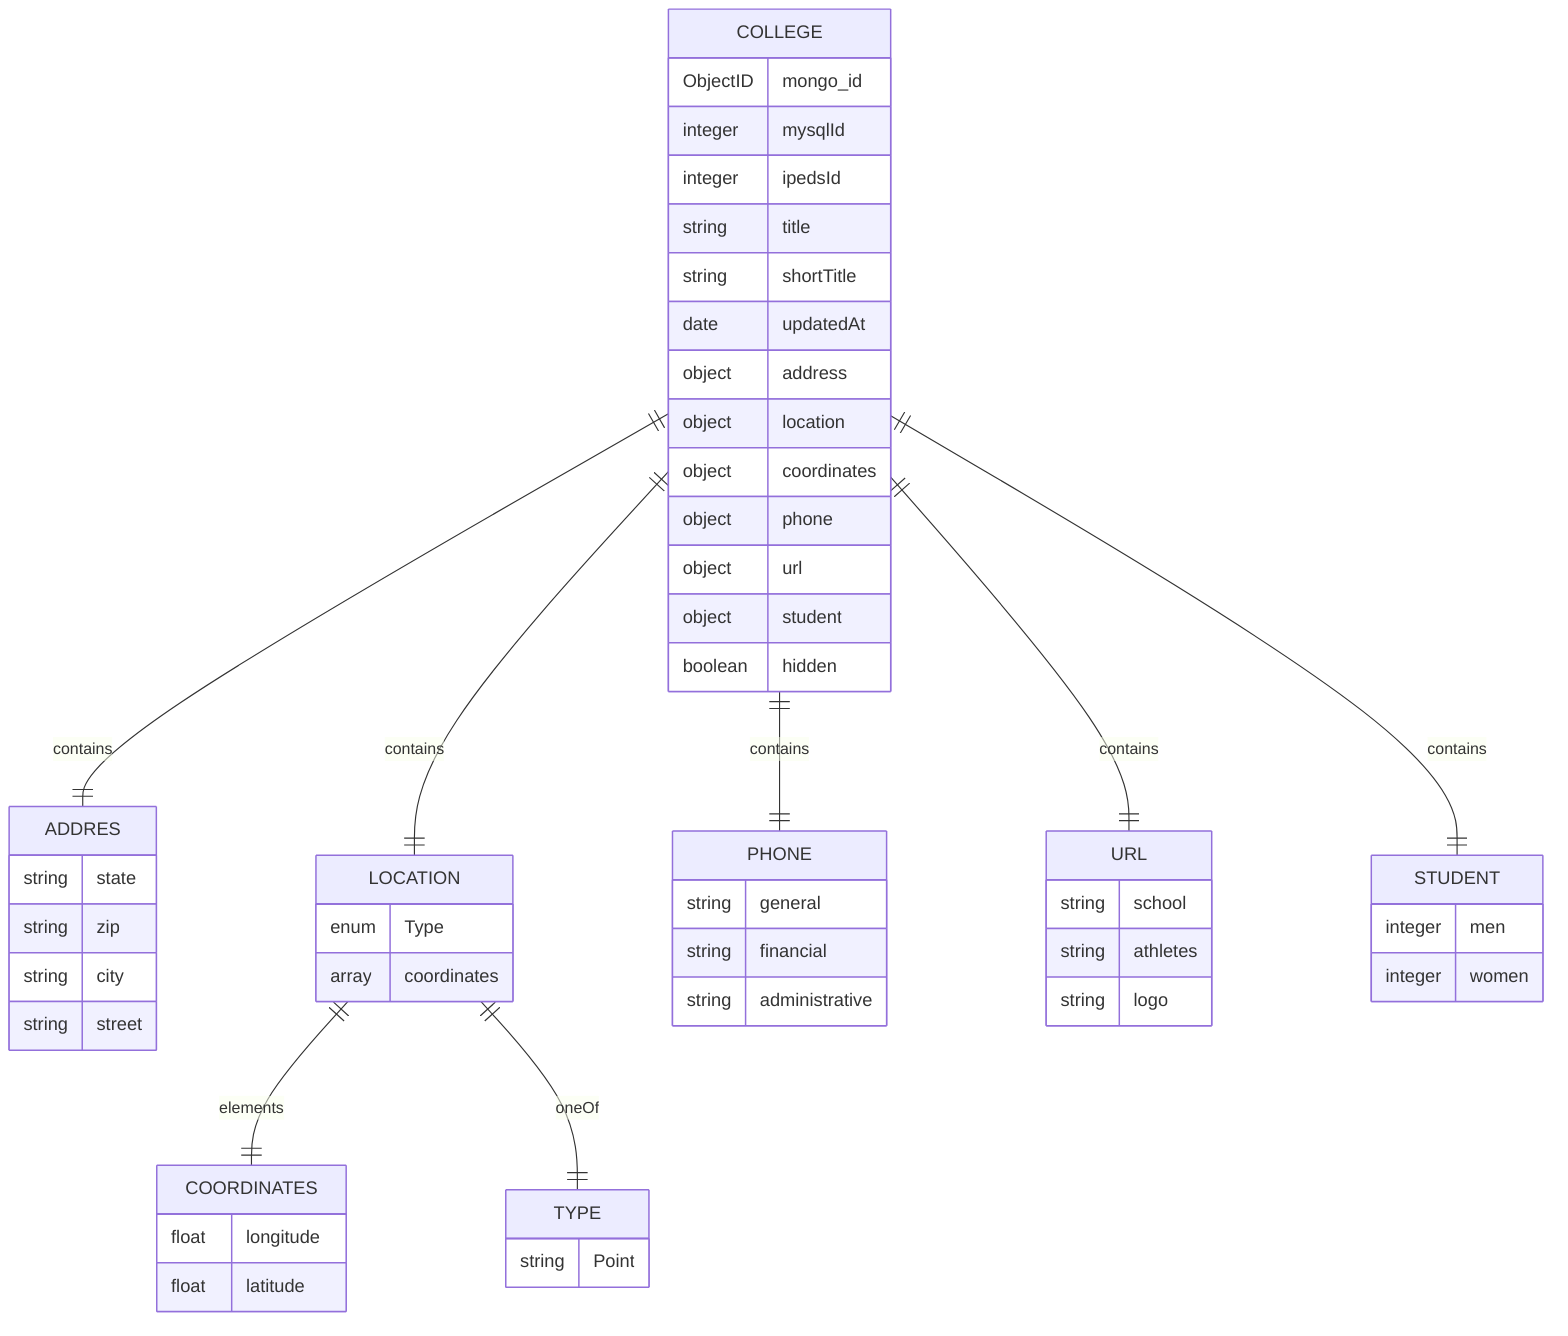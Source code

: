 erDiagram
  COLLEGE ||--|| ADDRES : contains
  COLLEGE ||--|| LOCATION : contains
  LOCATION ||--|| COORDINATES : elements
  LOCATION ||--|| TYPE : oneOf
  COLLEGE ||--|| PHONE : contains
  COLLEGE ||--|| URL : contains
  COLLEGE ||--|| STUDENT : contains
  COLLEGE {
    ObjectID mongo_id
    integer mysqlId
    integer ipedsId
    string title
    string shortTitle
    date updatedAt
    object address
    object location
    object coordinates
    object phone
    object url
    object student
    boolean hidden
    }
  ADDRES {
    string state
    string zip
    string city
    string street
  }
  LOCATION {
    enum Type
    array coordinates
  }
  TYPE {
    string Point
  }
  COORDINATES {
    float longitude
    float latitude
  }
  PHONE {
    string general
    string financial
    string administrative
  }
  URL {
    string school
    string athletes
    string logo
  }
  STUDENT {
    integer men
    integer women
  }